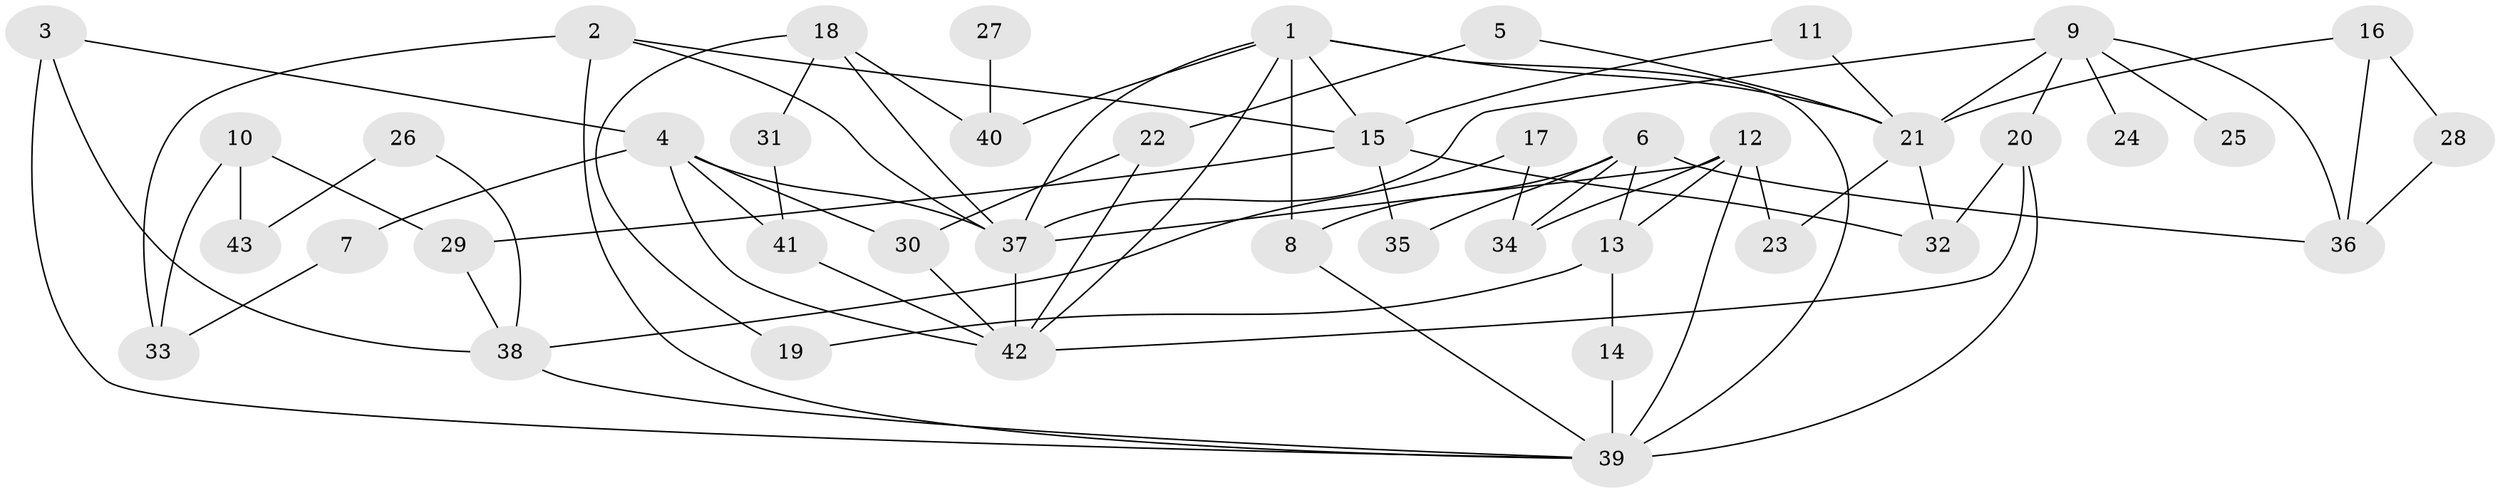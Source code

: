// original degree distribution, {7: 0.023255813953488372, 8: 0.011627906976744186, 4: 0.13953488372093023, 3: 0.2441860465116279, 6: 0.03488372093023256, 2: 0.27906976744186046, 5: 0.06976744186046512, 1: 0.19767441860465115}
// Generated by graph-tools (version 1.1) at 2025/01/03/09/25 03:01:11]
// undirected, 43 vertices, 76 edges
graph export_dot {
graph [start="1"]
  node [color=gray90,style=filled];
  1;
  2;
  3;
  4;
  5;
  6;
  7;
  8;
  9;
  10;
  11;
  12;
  13;
  14;
  15;
  16;
  17;
  18;
  19;
  20;
  21;
  22;
  23;
  24;
  25;
  26;
  27;
  28;
  29;
  30;
  31;
  32;
  33;
  34;
  35;
  36;
  37;
  38;
  39;
  40;
  41;
  42;
  43;
  1 -- 8 [weight=1.0];
  1 -- 15 [weight=1.0];
  1 -- 21 [weight=1.0];
  1 -- 37 [weight=1.0];
  1 -- 39 [weight=1.0];
  1 -- 40 [weight=1.0];
  1 -- 42 [weight=1.0];
  2 -- 15 [weight=1.0];
  2 -- 33 [weight=1.0];
  2 -- 37 [weight=1.0];
  2 -- 39 [weight=1.0];
  3 -- 4 [weight=1.0];
  3 -- 38 [weight=1.0];
  3 -- 39 [weight=1.0];
  4 -- 7 [weight=1.0];
  4 -- 30 [weight=1.0];
  4 -- 37 [weight=1.0];
  4 -- 41 [weight=1.0];
  4 -- 42 [weight=1.0];
  5 -- 21 [weight=1.0];
  5 -- 22 [weight=1.0];
  6 -- 8 [weight=1.0];
  6 -- 13 [weight=1.0];
  6 -- 34 [weight=1.0];
  6 -- 35 [weight=1.0];
  6 -- 36 [weight=1.0];
  7 -- 33 [weight=1.0];
  8 -- 39 [weight=1.0];
  9 -- 20 [weight=1.0];
  9 -- 21 [weight=1.0];
  9 -- 24 [weight=1.0];
  9 -- 25 [weight=1.0];
  9 -- 36 [weight=1.0];
  9 -- 37 [weight=1.0];
  10 -- 29 [weight=1.0];
  10 -- 33 [weight=1.0];
  10 -- 43 [weight=1.0];
  11 -- 15 [weight=1.0];
  11 -- 21 [weight=1.0];
  12 -- 13 [weight=2.0];
  12 -- 23 [weight=1.0];
  12 -- 34 [weight=1.0];
  12 -- 37 [weight=2.0];
  12 -- 39 [weight=1.0];
  13 -- 14 [weight=1.0];
  13 -- 19 [weight=1.0];
  14 -- 39 [weight=1.0];
  15 -- 29 [weight=1.0];
  15 -- 32 [weight=1.0];
  15 -- 35 [weight=1.0];
  16 -- 21 [weight=1.0];
  16 -- 28 [weight=1.0];
  16 -- 36 [weight=1.0];
  17 -- 34 [weight=1.0];
  17 -- 38 [weight=1.0];
  18 -- 19 [weight=1.0];
  18 -- 31 [weight=1.0];
  18 -- 37 [weight=1.0];
  18 -- 40 [weight=1.0];
  20 -- 32 [weight=1.0];
  20 -- 39 [weight=2.0];
  20 -- 42 [weight=1.0];
  21 -- 23 [weight=1.0];
  21 -- 32 [weight=1.0];
  22 -- 30 [weight=1.0];
  22 -- 42 [weight=1.0];
  26 -- 38 [weight=1.0];
  26 -- 43 [weight=1.0];
  27 -- 40 [weight=1.0];
  28 -- 36 [weight=1.0];
  29 -- 38 [weight=1.0];
  30 -- 42 [weight=1.0];
  31 -- 41 [weight=1.0];
  37 -- 42 [weight=1.0];
  38 -- 39 [weight=1.0];
  41 -- 42 [weight=1.0];
}
